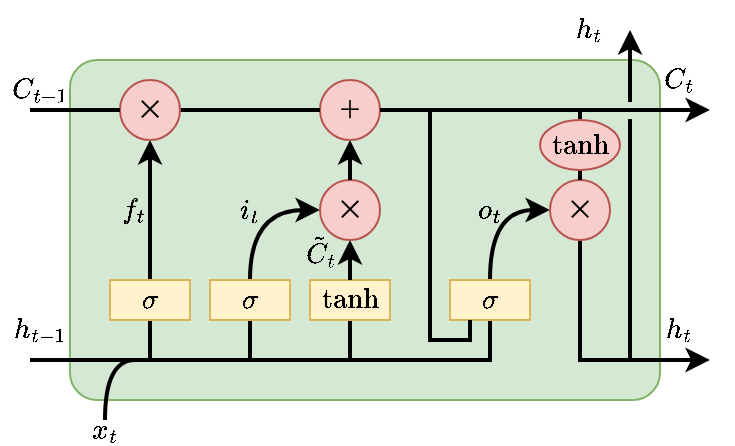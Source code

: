 <mxfile version="28.1.0">
  <diagram name="Page-1" id="SuchcN2-s7vNtTMdPzC5">
    <mxGraphModel dx="1215" dy="807" grid="1" gridSize="10" guides="1" tooltips="1" connect="1" arrows="1" fold="1" page="1" pageScale="1" pageWidth="850" pageHeight="1100" math="1" shadow="0">
      <root>
        <mxCell id="0" />
        <mxCell id="1" parent="0" />
        <mxCell id="YvqN4q2227awARsNp3hQ-1" value="" style="rounded=1;whiteSpace=wrap;html=1;arcSize=8;fillColor=#d5e8d4;strokeColor=#82b366;" parent="1" vertex="1">
          <mxGeometry x="140" y="130" width="295" height="170" as="geometry" />
        </mxCell>
        <mxCell id="YvqN4q2227awARsNp3hQ-2" value="$$C_{t-1}$$" style="text;html=1;align=center;verticalAlign=middle;whiteSpace=wrap;rounded=0;" parent="1" vertex="1">
          <mxGeometry x="110" y="130" width="30" height="30" as="geometry" />
        </mxCell>
        <mxCell id="YvqN4q2227awARsNp3hQ-10" style="edgeStyle=orthogonalEdgeStyle;rounded=0;orthogonalLoop=1;jettySize=auto;html=1;entryX=0.5;entryY=1;entryDx=0;entryDy=0;endArrow=none;endFill=0;strokeWidth=2;" parent="1" target="YvqN4q2227awARsNp3hQ-8" edge="1">
          <mxGeometry relative="1" as="geometry">
            <mxPoint x="120" y="280" as="sourcePoint" />
            <mxPoint x="330" y="265" as="targetPoint" />
            <Array as="points">
              <mxPoint x="350" y="280" />
            </Array>
          </mxGeometry>
        </mxCell>
        <mxCell id="YvqN4q2227awARsNp3hQ-3" value="$$h_{t-1}$$" style="text;html=1;align=left;verticalAlign=middle;whiteSpace=wrap;rounded=0;" parent="1" vertex="1">
          <mxGeometry x="110" y="250" width="30" height="30" as="geometry" />
        </mxCell>
        <mxCell id="YvqN4q2227awARsNp3hQ-13" style="edgeStyle=orthogonalEdgeStyle;rounded=0;orthogonalLoop=1;jettySize=auto;html=1;exitX=0.5;exitY=0;exitDx=0;exitDy=0;endArrow=none;endFill=0;curved=1;strokeWidth=2;" parent="1" edge="1">
          <mxGeometry relative="1" as="geometry">
            <mxPoint x="172.5" y="280.01" as="targetPoint" />
            <mxPoint x="157.5" y="310.01" as="sourcePoint" />
            <Array as="points">
              <mxPoint x="157.5" y="280.01" />
            </Array>
          </mxGeometry>
        </mxCell>
        <mxCell id="YvqN4q2227awARsNp3hQ-4" value="$$x_t$$" style="text;html=1;align=center;verticalAlign=middle;whiteSpace=wrap;rounded=0;" parent="1" vertex="1">
          <mxGeometry x="143" y="310" width="30" height="10" as="geometry" />
        </mxCell>
        <mxCell id="YvqN4q2227awARsNp3hQ-14" style="edgeStyle=orthogonalEdgeStyle;rounded=0;orthogonalLoop=1;jettySize=auto;html=1;exitX=0.5;exitY=1;exitDx=0;exitDy=0;endArrow=none;endFill=0;strokeWidth=2;" parent="1" source="YvqN4q2227awARsNp3hQ-5" edge="1">
          <mxGeometry relative="1" as="geometry">
            <mxPoint x="180" y="280" as="targetPoint" />
          </mxGeometry>
        </mxCell>
        <mxCell id="YvqN4q2227awARsNp3hQ-20" style="edgeStyle=orthogonalEdgeStyle;rounded=0;orthogonalLoop=1;jettySize=auto;html=1;exitX=0.5;exitY=0;exitDx=0;exitDy=0;entryX=0;entryY=0.5;entryDx=0;entryDy=0;curved=1;strokeWidth=2;" parent="1" target="YvqN4q2227awARsNp3hQ-18" edge="1">
          <mxGeometry relative="1" as="geometry">
            <mxPoint x="230" y="240.0" as="sourcePoint" />
            <Array as="points">
              <mxPoint x="230" y="205" />
            </Array>
          </mxGeometry>
        </mxCell>
        <mxCell id="YvqN4q2227awARsNp3hQ-26" style="edgeStyle=orthogonalEdgeStyle;rounded=0;orthogonalLoop=1;jettySize=auto;html=1;exitX=0.5;exitY=0;exitDx=0;exitDy=0;entryX=0.5;entryY=1;entryDx=0;entryDy=0;strokeWidth=2;" parent="1" source="YvqN4q2227awARsNp3hQ-5" target="YvqN4q2227awARsNp3hQ-25" edge="1">
          <mxGeometry relative="1" as="geometry" />
        </mxCell>
        <mxCell id="YvqN4q2227awARsNp3hQ-5" value="$$\sigma$$" style="rounded=0;whiteSpace=wrap;html=1;fillColor=#fff2cc;strokeColor=#d6b656;" parent="1" vertex="1">
          <mxGeometry x="160" y="240" width="40" height="20" as="geometry" />
        </mxCell>
        <mxCell id="YvqN4q2227awARsNp3hQ-16" style="edgeStyle=orthogonalEdgeStyle;rounded=0;orthogonalLoop=1;jettySize=auto;html=1;exitX=0.5;exitY=1;exitDx=0;exitDy=0;endArrow=none;endFill=0;strokeWidth=2;" parent="1" source="YvqN4q2227awARsNp3hQ-6" edge="1">
          <mxGeometry relative="1" as="geometry">
            <mxPoint x="280.016" y="280" as="targetPoint" />
          </mxGeometry>
        </mxCell>
        <mxCell id="YvqN4q2227awARsNp3hQ-6" value="$$\tanh$$" style="rounded=0;whiteSpace=wrap;html=1;fillColor=#fff2cc;strokeColor=#d6b656;" parent="1" vertex="1">
          <mxGeometry x="260" y="240" width="40" height="20" as="geometry" />
        </mxCell>
        <mxCell id="YvqN4q2227awARsNp3hQ-15" style="edgeStyle=orthogonalEdgeStyle;rounded=0;orthogonalLoop=1;jettySize=auto;html=1;exitX=0.5;exitY=1;exitDx=0;exitDy=0;endArrow=none;endFill=0;strokeWidth=2;" parent="1" source="YvqN4q2227awARsNp3hQ-7" edge="1">
          <mxGeometry relative="1" as="geometry">
            <mxPoint x="230.016" y="280" as="targetPoint" />
          </mxGeometry>
        </mxCell>
        <mxCell id="YvqN4q2227awARsNp3hQ-19" style="edgeStyle=orthogonalEdgeStyle;rounded=0;orthogonalLoop=1;jettySize=auto;html=1;exitX=0.5;exitY=0;exitDx=0;exitDy=0;entryX=0.5;entryY=1;entryDx=0;entryDy=0;endArrow=classic;endFill=1;strokeWidth=2;" parent="1" target="YvqN4q2227awARsNp3hQ-18" edge="1">
          <mxGeometry relative="1" as="geometry">
            <mxPoint x="280" y="240.0" as="sourcePoint" />
          </mxGeometry>
        </mxCell>
        <mxCell id="YvqN4q2227awARsNp3hQ-7" value="$$\sigma$$" style="rounded=0;whiteSpace=wrap;html=1;fillColor=#fff2cc;strokeColor=#d6b656;" parent="1" vertex="1">
          <mxGeometry x="210" y="240" width="40" height="20" as="geometry" />
        </mxCell>
        <mxCell id="YvqN4q2227awARsNp3hQ-37" style="edgeStyle=orthogonalEdgeStyle;rounded=0;orthogonalLoop=1;jettySize=auto;html=1;exitX=0.5;exitY=0;exitDx=0;exitDy=0;entryX=0;entryY=0.5;entryDx=0;entryDy=0;strokeWidth=2;curved=1;" parent="1" source="YvqN4q2227awARsNp3hQ-8" target="YvqN4q2227awARsNp3hQ-36" edge="1">
          <mxGeometry relative="1" as="geometry" />
        </mxCell>
        <mxCell id="YvqN4q2227awARsNp3hQ-8" value="$$\sigma$$" style="rounded=0;whiteSpace=wrap;html=1;fillColor=#fff2cc;strokeColor=#d6b656;" parent="1" vertex="1">
          <mxGeometry x="330" y="240" width="40" height="20" as="geometry" />
        </mxCell>
        <mxCell id="YvqN4q2227awARsNp3hQ-18" value="⨉" style="ellipse;whiteSpace=wrap;html=1;aspect=fixed;fillColor=#f8cecc;strokeColor=#b85450;" parent="1" vertex="1">
          <mxGeometry x="265" y="190" width="30" height="30" as="geometry" />
        </mxCell>
        <mxCell id="YvqN4q2227awARsNp3hQ-21" value="$$i_t$$" style="text;html=1;align=center;verticalAlign=middle;whiteSpace=wrap;rounded=0;" parent="1" vertex="1">
          <mxGeometry x="215" y="190" width="30" height="30" as="geometry" />
        </mxCell>
        <mxCell id="YvqN4q2227awARsNp3hQ-22" value="$$\tilde{C}_t$$" style="text;html=1;align=right;verticalAlign=middle;whiteSpace=wrap;rounded=0;" parent="1" vertex="1">
          <mxGeometry x="245" y="210" width="30" height="30" as="geometry" />
        </mxCell>
        <mxCell id="YvqN4q2227awARsNp3hQ-23" style="edgeStyle=orthogonalEdgeStyle;rounded=0;orthogonalLoop=1;jettySize=auto;html=1;exitX=0.5;exitY=0;exitDx=0;exitDy=0;entryX=0.5;entryY=1;entryDx=0;entryDy=0;endArrow=classic;endFill=1;strokeWidth=2;" parent="1" edge="1">
          <mxGeometry relative="1" as="geometry">
            <mxPoint x="280" y="190" as="sourcePoint" />
            <mxPoint x="280" y="170" as="targetPoint" />
          </mxGeometry>
        </mxCell>
        <mxCell id="YvqN4q2227awARsNp3hQ-24" value="＋" style="ellipse;whiteSpace=wrap;html=1;aspect=fixed;fillColor=#f8cecc;strokeColor=#b85450;" parent="1" vertex="1">
          <mxGeometry x="265" y="140" width="30" height="30" as="geometry" />
        </mxCell>
        <mxCell id="YvqN4q2227awARsNp3hQ-31" style="edgeStyle=orthogonalEdgeStyle;rounded=0;orthogonalLoop=1;jettySize=auto;html=1;exitX=1;exitY=0.5;exitDx=0;exitDy=0;entryX=0;entryY=0.5;entryDx=0;entryDy=0;strokeWidth=2;endArrow=none;endFill=0;" parent="1" source="YvqN4q2227awARsNp3hQ-25" target="YvqN4q2227awARsNp3hQ-24" edge="1">
          <mxGeometry relative="1" as="geometry" />
        </mxCell>
        <mxCell id="YvqN4q2227awARsNp3hQ-25" value="⨉" style="ellipse;whiteSpace=wrap;html=1;aspect=fixed;fillColor=#f8cecc;strokeColor=#b85450;" parent="1" vertex="1">
          <mxGeometry x="165" y="140" width="30" height="30" as="geometry" />
        </mxCell>
        <mxCell id="YvqN4q2227awARsNp3hQ-27" value="$$f_t$$" style="text;html=1;align=right;verticalAlign=middle;whiteSpace=wrap;rounded=0;" parent="1" vertex="1">
          <mxGeometry x="150" y="190" width="30" height="30" as="geometry" />
        </mxCell>
        <mxCell id="YvqN4q2227awARsNp3hQ-30" value="" style="endArrow=none;html=1;rounded=0;entryX=0;entryY=0.5;entryDx=0;entryDy=0;strokeWidth=2;" parent="1" target="YvqN4q2227awARsNp3hQ-25" edge="1">
          <mxGeometry width="50" height="50" relative="1" as="geometry">
            <mxPoint x="120" y="155" as="sourcePoint" />
            <mxPoint x="220" y="170" as="targetPoint" />
          </mxGeometry>
        </mxCell>
        <mxCell id="YvqN4q2227awARsNp3hQ-33" value="$$C_{t}$$" style="text;html=1;align=center;verticalAlign=middle;whiteSpace=wrap;rounded=0;" parent="1" vertex="1">
          <mxGeometry x="430" y="125" width="30" height="30" as="geometry" />
        </mxCell>
        <mxCell id="YvqN4q2227awARsNp3hQ-34" value="" style="endArrow=none;html=1;rounded=0;strokeWidth=2;" parent="1" edge="1">
          <mxGeometry width="50" height="50" relative="1" as="geometry">
            <mxPoint x="340" y="260" as="sourcePoint" />
            <mxPoint x="320" y="155" as="targetPoint" />
            <Array as="points">
              <mxPoint x="340" y="270" />
              <mxPoint x="320" y="270" />
            </Array>
          </mxGeometry>
        </mxCell>
        <mxCell id="YvqN4q2227awARsNp3hQ-43" style="edgeStyle=orthogonalEdgeStyle;rounded=0;orthogonalLoop=1;jettySize=auto;html=1;exitX=0.5;exitY=1;exitDx=0;exitDy=0;strokeWidth=2;flowAnimation=0;" parent="1" source="YvqN4q2227awARsNp3hQ-36" edge="1">
          <mxGeometry relative="1" as="geometry">
            <mxPoint x="460" y="280" as="targetPoint" />
            <Array as="points">
              <mxPoint x="395" y="280" />
            </Array>
          </mxGeometry>
        </mxCell>
        <mxCell id="YvqN4q2227awARsNp3hQ-36" value="⨉" style="ellipse;whiteSpace=wrap;html=1;aspect=fixed;fillColor=#f8cecc;strokeColor=#b85450;" parent="1" vertex="1">
          <mxGeometry x="380" y="190" width="30" height="30" as="geometry" />
        </mxCell>
        <mxCell id="YvqN4q2227awARsNp3hQ-38" value="$$o_t$$" style="text;html=1;align=center;verticalAlign=middle;whiteSpace=wrap;rounded=0;" parent="1" vertex="1">
          <mxGeometry x="335" y="190" width="30" height="30" as="geometry" />
        </mxCell>
        <mxCell id="YvqN4q2227awARsNp3hQ-41" style="edgeStyle=orthogonalEdgeStyle;rounded=0;orthogonalLoop=1;jettySize=auto;html=1;exitX=0.5;exitY=0;exitDx=0;exitDy=0;endArrow=none;endFill=0;strokeWidth=2;" parent="1" source="YvqN4q2227awARsNp3hQ-40" edge="1">
          <mxGeometry relative="1" as="geometry">
            <mxPoint x="395" y="154" as="targetPoint" />
          </mxGeometry>
        </mxCell>
        <mxCell id="YvqN4q2227awARsNp3hQ-42" style="edgeStyle=orthogonalEdgeStyle;rounded=0;orthogonalLoop=1;jettySize=auto;html=1;exitX=0.5;exitY=1;exitDx=0;exitDy=0;entryX=0.5;entryY=0;entryDx=0;entryDy=0;endArrow=none;endFill=0;strokeWidth=2;" parent="1" source="YvqN4q2227awARsNp3hQ-40" target="YvqN4q2227awARsNp3hQ-36" edge="1">
          <mxGeometry relative="1" as="geometry" />
        </mxCell>
        <mxCell id="YvqN4q2227awARsNp3hQ-40" value="$$\tanh$$" style="ellipse;whiteSpace=wrap;html=1;fillColor=#f8cecc;strokeColor=#b85450;" parent="1" vertex="1">
          <mxGeometry x="375" y="160" width="40" height="25" as="geometry" />
        </mxCell>
        <mxCell id="YvqN4q2227awARsNp3hQ-44" value="$$h_{t}$$" style="text;html=1;align=center;verticalAlign=middle;whiteSpace=wrap;rounded=0;" parent="1" vertex="1">
          <mxGeometry x="430" y="250" width="30" height="30" as="geometry" />
        </mxCell>
        <mxCell id="YvqN4q2227awARsNp3hQ-46" style="edgeStyle=orthogonalEdgeStyle;rounded=0;orthogonalLoop=1;jettySize=auto;html=1;startArrow=classic;startFill=1;endArrow=none;endFill=0;strokeWidth=2;" parent="1" edge="1">
          <mxGeometry relative="1" as="geometry">
            <mxPoint x="420" y="280" as="targetPoint" />
            <mxPoint x="420" y="115" as="sourcePoint" />
          </mxGeometry>
        </mxCell>
        <mxCell id="YvqN4q2227awARsNp3hQ-45" value="$$h_{t}$$" style="text;html=1;align=center;verticalAlign=middle;whiteSpace=wrap;rounded=0;" parent="1" vertex="1">
          <mxGeometry x="385" y="100" width="30" height="30" as="geometry" />
        </mxCell>
        <mxCell id="YvqN4q2227awARsNp3hQ-47" value="" style="rounded=0;whiteSpace=wrap;html=1;fillColor=#d5e8d4;strokeColor=none;" parent="1" vertex="1">
          <mxGeometry x="416" y="151" width="7.33" height="8.5" as="geometry" />
        </mxCell>
        <mxCell id="YvqN4q2227awARsNp3hQ-32" style="edgeStyle=orthogonalEdgeStyle;rounded=0;orthogonalLoop=1;jettySize=auto;html=1;exitX=1;exitY=0.5;exitDx=0;exitDy=0;strokeWidth=2;" parent="1" source="YvqN4q2227awARsNp3hQ-24" edge="1">
          <mxGeometry relative="1" as="geometry">
            <mxPoint x="460" y="155" as="targetPoint" />
          </mxGeometry>
        </mxCell>
      </root>
    </mxGraphModel>
  </diagram>
</mxfile>
